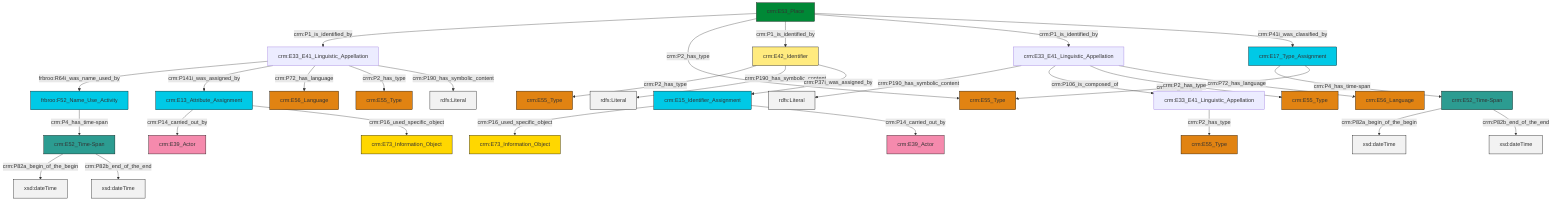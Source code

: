 graph TD
classDef Literal fill:#f2f2f2,stroke:#000000;
classDef CRM_Entity fill:#FFFFFF,stroke:#000000;
classDef Temporal_Entity fill:#00C9E6, stroke:#000000;
classDef Type fill:#E18312, stroke:#000000;
classDef Time-Span fill:#2C9C91, stroke:#000000;
classDef Appellation fill:#FFEB7F, stroke:#000000;
classDef Place fill:#008836, stroke:#000000;
classDef Persistent_Item fill:#B266B2, stroke:#000000;
classDef Conceptual_Object fill:#FFD700, stroke:#000000;
classDef Physical_Thing fill:#D2B48C, stroke:#000000;
classDef Actor fill:#f58aad, stroke:#000000;
classDef PC_Classes fill:#4ce600, stroke:#000000;
classDef Multi fill:#cccccc,stroke:#000000;

0["crm:E53_Place"]:::Place -->|crm:P1_is_identified_by| 1["crm:E33_E41_Linguistic_Appellation"]:::Default
1["crm:E33_E41_Linguistic_Appellation"]:::Default -->|frbroo:R64i_was_name_used_by| 3["frbroo:F52_Name_Use_Activity"]:::Temporal_Entity
3["frbroo:F52_Name_Use_Activity"]:::Temporal_Entity -->|crm:P4_has_time-span| 4["crm:E52_Time-Span"]:::Time-Span
0["crm:E53_Place"]:::Place -->|crm:P2_has_type| 5["crm:E55_Type"]:::Type
8["crm:E52_Time-Span"]:::Time-Span -->|crm:P82a_begin_of_the_begin| 9[xsd:dateTime]:::Literal
16["crm:E42_Identifier"]:::Appellation -->|crm:P2_has_type| 6["crm:E55_Type"]:::Type
10["crm:E33_E41_Linguistic_Appellation"]:::Default -->|crm:P2_has_type| 14["crm:E55_Type"]:::Type
18["crm:E13_Attribute_Assignment"]:::Temporal_Entity -->|crm:P14_carried_out_by| 19["crm:E39_Actor"]:::Actor
1["crm:E33_E41_Linguistic_Appellation"]:::Default -->|crm:P141i_was_assigned_by| 18["crm:E13_Attribute_Assignment"]:::Temporal_Entity
22["crm:E33_E41_Linguistic_Appellation"]:::Default -->|crm:P190_has_symbolic_content| 23[rdfs:Literal]:::Literal
16["crm:E42_Identifier"]:::Appellation -->|crm:P190_has_symbolic_content| 24[rdfs:Literal]:::Literal
18["crm:E13_Attribute_Assignment"]:::Temporal_Entity -->|crm:P16_used_specific_object| 25["crm:E73_Information_Object"]:::Conceptual_Object
4["crm:E52_Time-Span"]:::Time-Span -->|crm:P82a_begin_of_the_begin| 26[xsd:dateTime]:::Literal
1["crm:E33_E41_Linguistic_Appellation"]:::Default -->|crm:P72_has_language| 27["crm:E56_Language"]:::Type
31["crm:E15_Identifier_Assignment"]:::Temporal_Entity -->|crm:P16_used_specific_object| 33["crm:E73_Information_Object"]:::Conceptual_Object
0["crm:E53_Place"]:::Place -->|crm:P1_is_identified_by| 16["crm:E42_Identifier"]:::Appellation
22["crm:E33_E41_Linguistic_Appellation"]:::Default -->|crm:P106_is_composed_of| 10["crm:E33_E41_Linguistic_Appellation"]:::Default
1["crm:E33_E41_Linguistic_Appellation"]:::Default -->|crm:P2_has_type| 38["crm:E55_Type"]:::Type
39["crm:E17_Type_Assignment"]:::Temporal_Entity -->|crm:P4_has_time-span| 8["crm:E52_Time-Span"]:::Time-Span
1["crm:E33_E41_Linguistic_Appellation"]:::Default -->|crm:P190_has_symbolic_content| 40[rdfs:Literal]:::Literal
0["crm:E53_Place"]:::Place -->|crm:P1_is_identified_by| 22["crm:E33_E41_Linguistic_Appellation"]:::Default
8["crm:E52_Time-Span"]:::Time-Span -->|crm:P82b_end_of_the_end| 43[xsd:dateTime]:::Literal
16["crm:E42_Identifier"]:::Appellation -->|crm:P37i_was_assigned_by| 31["crm:E15_Identifier_Assignment"]:::Temporal_Entity
39["crm:E17_Type_Assignment"]:::Temporal_Entity -->|crm:P42_assigned| 5["crm:E55_Type"]:::Type
22["crm:E33_E41_Linguistic_Appellation"]:::Default -->|crm:P2_has_type| 12["crm:E55_Type"]:::Type
4["crm:E52_Time-Span"]:::Time-Span -->|crm:P82b_end_of_the_end| 48[xsd:dateTime]:::Literal
31["crm:E15_Identifier_Assignment"]:::Temporal_Entity -->|crm:P14_carried_out_by| 34["crm:E39_Actor"]:::Actor
22["crm:E33_E41_Linguistic_Appellation"]:::Default -->|crm:P72_has_language| 29["crm:E56_Language"]:::Type
0["crm:E53_Place"]:::Place -->|crm:P41i_was_classified_by| 39["crm:E17_Type_Assignment"]:::Temporal_Entity